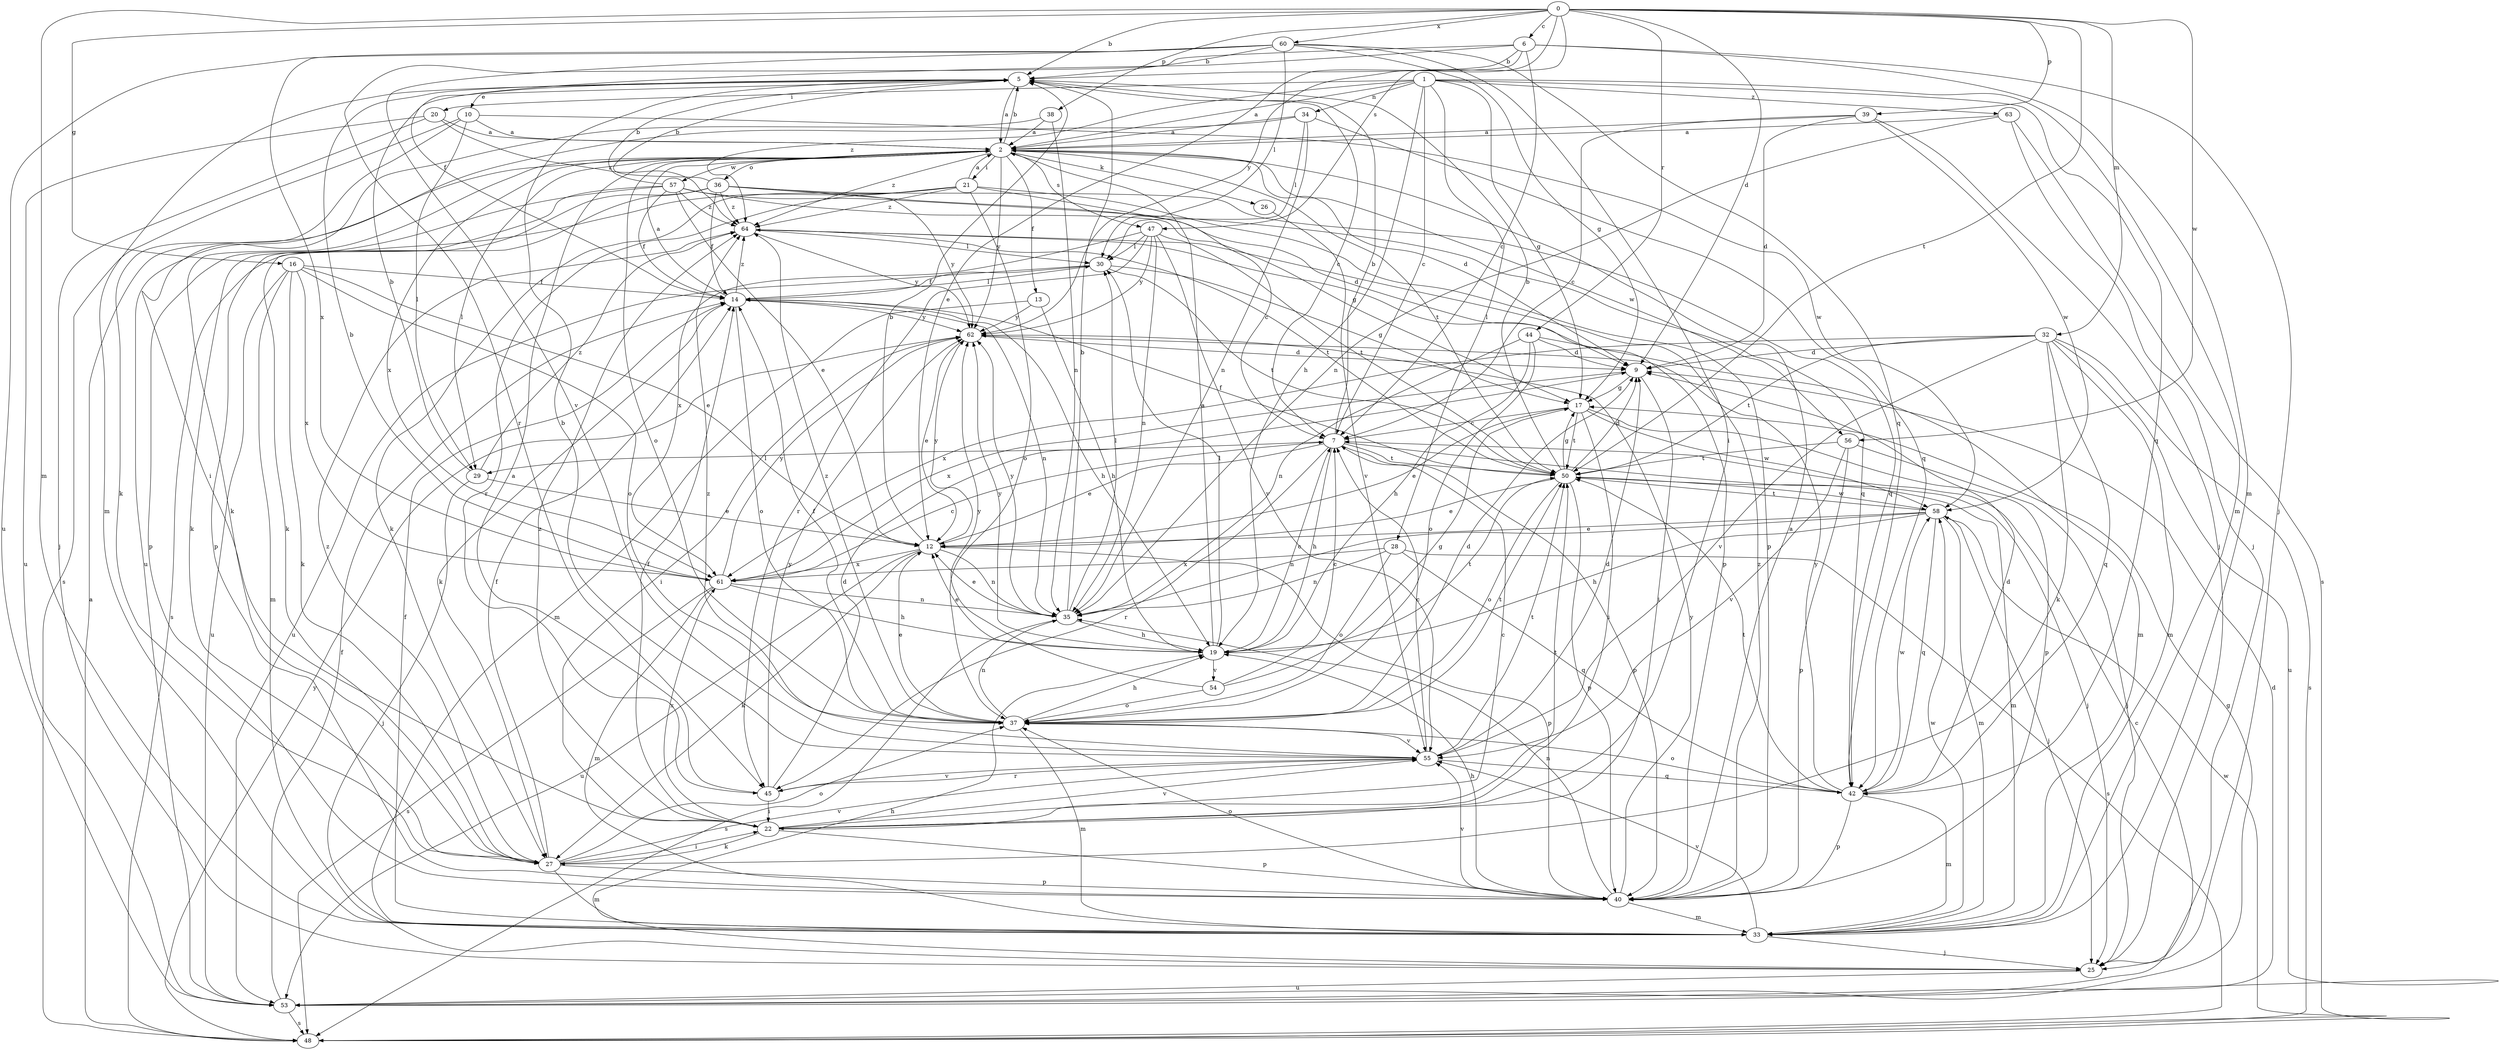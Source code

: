strict digraph  {
0;
1;
2;
5;
6;
7;
9;
10;
12;
13;
14;
16;
17;
19;
20;
21;
22;
25;
26;
27;
28;
29;
30;
32;
33;
34;
35;
36;
37;
38;
39;
40;
42;
44;
45;
47;
48;
50;
53;
54;
55;
56;
57;
58;
60;
61;
62;
63;
64;
0 -> 5  [label=b];
0 -> 6  [label=c];
0 -> 9  [label=d];
0 -> 16  [label=g];
0 -> 32  [label=m];
0 -> 33  [label=m];
0 -> 38  [label=p];
0 -> 39  [label=p];
0 -> 44  [label=r];
0 -> 47  [label=s];
0 -> 50  [label=t];
0 -> 56  [label=w];
0 -> 60  [label=x];
0 -> 62  [label=y];
1 -> 2  [label=a];
1 -> 7  [label=c];
1 -> 17  [label=g];
1 -> 19  [label=h];
1 -> 20  [label=i];
1 -> 28  [label=l];
1 -> 33  [label=m];
1 -> 34  [label=n];
1 -> 42  [label=q];
1 -> 63  [label=z];
1 -> 64  [label=z];
2 -> 5  [label=b];
2 -> 9  [label=d];
2 -> 13  [label=f];
2 -> 21  [label=i];
2 -> 26  [label=k];
2 -> 27  [label=k];
2 -> 29  [label=l];
2 -> 36  [label=o];
2 -> 37  [label=o];
2 -> 47  [label=s];
2 -> 50  [label=t];
2 -> 56  [label=w];
2 -> 57  [label=w];
2 -> 61  [label=x];
2 -> 62  [label=y];
2 -> 64  [label=z];
5 -> 2  [label=a];
5 -> 7  [label=c];
5 -> 10  [label=e];
5 -> 33  [label=m];
6 -> 5  [label=b];
6 -> 7  [label=c];
6 -> 12  [label=e];
6 -> 14  [label=f];
6 -> 25  [label=j];
6 -> 33  [label=m];
6 -> 45  [label=r];
7 -> 5  [label=b];
7 -> 12  [label=e];
7 -> 19  [label=h];
7 -> 25  [label=j];
7 -> 29  [label=l];
7 -> 40  [label=p];
7 -> 45  [label=r];
7 -> 50  [label=t];
9 -> 17  [label=g];
9 -> 22  [label=i];
9 -> 61  [label=x];
10 -> 2  [label=a];
10 -> 27  [label=k];
10 -> 29  [label=l];
10 -> 48  [label=s];
10 -> 58  [label=w];
12 -> 5  [label=b];
12 -> 27  [label=k];
12 -> 35  [label=n];
12 -> 40  [label=p];
12 -> 53  [label=u];
12 -> 61  [label=x];
12 -> 62  [label=y];
13 -> 19  [label=h];
13 -> 33  [label=m];
13 -> 62  [label=y];
14 -> 2  [label=a];
14 -> 19  [label=h];
14 -> 27  [label=k];
14 -> 30  [label=l];
14 -> 35  [label=n];
14 -> 37  [label=o];
14 -> 62  [label=y];
14 -> 64  [label=z];
16 -> 12  [label=e];
16 -> 14  [label=f];
16 -> 27  [label=k];
16 -> 33  [label=m];
16 -> 37  [label=o];
16 -> 53  [label=u];
16 -> 61  [label=x];
17 -> 7  [label=c];
17 -> 12  [label=e];
17 -> 22  [label=i];
17 -> 40  [label=p];
17 -> 50  [label=t];
17 -> 58  [label=w];
19 -> 2  [label=a];
19 -> 7  [label=c];
19 -> 12  [label=e];
19 -> 30  [label=l];
19 -> 50  [label=t];
19 -> 54  [label=v];
19 -> 62  [label=y];
20 -> 2  [label=a];
20 -> 25  [label=j];
20 -> 53  [label=u];
20 -> 64  [label=z];
21 -> 2  [label=a];
21 -> 7  [label=c];
21 -> 27  [label=k];
21 -> 37  [label=o];
21 -> 40  [label=p];
21 -> 45  [label=r];
21 -> 48  [label=s];
21 -> 64  [label=z];
22 -> 7  [label=c];
22 -> 14  [label=f];
22 -> 27  [label=k];
22 -> 40  [label=p];
22 -> 50  [label=t];
22 -> 55  [label=v];
22 -> 61  [label=x];
22 -> 64  [label=z];
25 -> 19  [label=h];
25 -> 53  [label=u];
26 -> 55  [label=v];
27 -> 14  [label=f];
27 -> 22  [label=i];
27 -> 33  [label=m];
27 -> 37  [label=o];
27 -> 40  [label=p];
27 -> 55  [label=v];
27 -> 64  [label=z];
28 -> 35  [label=n];
28 -> 37  [label=o];
28 -> 42  [label=q];
28 -> 48  [label=s];
28 -> 61  [label=x];
29 -> 5  [label=b];
29 -> 12  [label=e];
29 -> 25  [label=j];
29 -> 64  [label=z];
30 -> 14  [label=f];
30 -> 17  [label=g];
30 -> 50  [label=t];
30 -> 53  [label=u];
32 -> 9  [label=d];
32 -> 27  [label=k];
32 -> 33  [label=m];
32 -> 42  [label=q];
32 -> 48  [label=s];
32 -> 50  [label=t];
32 -> 53  [label=u];
32 -> 55  [label=v];
32 -> 61  [label=x];
33 -> 14  [label=f];
33 -> 25  [label=j];
33 -> 55  [label=v];
33 -> 58  [label=w];
34 -> 2  [label=a];
34 -> 30  [label=l];
34 -> 35  [label=n];
34 -> 42  [label=q];
34 -> 53  [label=u];
35 -> 5  [label=b];
35 -> 12  [label=e];
35 -> 19  [label=h];
35 -> 30  [label=l];
35 -> 48  [label=s];
35 -> 62  [label=y];
36 -> 5  [label=b];
36 -> 9  [label=d];
36 -> 14  [label=f];
36 -> 27  [label=k];
36 -> 40  [label=p];
36 -> 42  [label=q];
36 -> 62  [label=y];
36 -> 64  [label=z];
37 -> 9  [label=d];
37 -> 12  [label=e];
37 -> 14  [label=f];
37 -> 19  [label=h];
37 -> 33  [label=m];
37 -> 35  [label=n];
37 -> 50  [label=t];
37 -> 55  [label=v];
37 -> 64  [label=z];
38 -> 2  [label=a];
38 -> 22  [label=i];
38 -> 35  [label=n];
39 -> 2  [label=a];
39 -> 7  [label=c];
39 -> 9  [label=d];
39 -> 25  [label=j];
39 -> 58  [label=w];
40 -> 2  [label=a];
40 -> 19  [label=h];
40 -> 33  [label=m];
40 -> 35  [label=n];
40 -> 37  [label=o];
40 -> 55  [label=v];
40 -> 62  [label=y];
40 -> 64  [label=z];
42 -> 9  [label=d];
42 -> 33  [label=m];
42 -> 37  [label=o];
42 -> 40  [label=p];
42 -> 50  [label=t];
42 -> 58  [label=w];
42 -> 62  [label=y];
44 -> 9  [label=d];
44 -> 19  [label=h];
44 -> 33  [label=m];
44 -> 35  [label=n];
44 -> 37  [label=o];
45 -> 2  [label=a];
45 -> 9  [label=d];
45 -> 22  [label=i];
45 -> 55  [label=v];
45 -> 62  [label=y];
47 -> 30  [label=l];
47 -> 35  [label=n];
47 -> 45  [label=r];
47 -> 50  [label=t];
47 -> 55  [label=v];
47 -> 61  [label=x];
47 -> 62  [label=y];
48 -> 2  [label=a];
48 -> 58  [label=w];
48 -> 62  [label=y];
50 -> 5  [label=b];
50 -> 9  [label=d];
50 -> 12  [label=e];
50 -> 14  [label=f];
50 -> 17  [label=g];
50 -> 33  [label=m];
50 -> 37  [label=o];
50 -> 40  [label=p];
50 -> 58  [label=w];
53 -> 7  [label=c];
53 -> 9  [label=d];
53 -> 14  [label=f];
53 -> 17  [label=g];
53 -> 48  [label=s];
54 -> 7  [label=c];
54 -> 17  [label=g];
54 -> 37  [label=o];
54 -> 62  [label=y];
55 -> 5  [label=b];
55 -> 7  [label=c];
55 -> 9  [label=d];
55 -> 42  [label=q];
55 -> 45  [label=r];
55 -> 50  [label=t];
55 -> 64  [label=z];
56 -> 25  [label=j];
56 -> 40  [label=p];
56 -> 50  [label=t];
56 -> 55  [label=v];
57 -> 5  [label=b];
57 -> 12  [label=e];
57 -> 14  [label=f];
57 -> 17  [label=g];
57 -> 27  [label=k];
57 -> 40  [label=p];
57 -> 42  [label=q];
57 -> 64  [label=z];
58 -> 12  [label=e];
58 -> 19  [label=h];
58 -> 25  [label=j];
58 -> 33  [label=m];
58 -> 35  [label=n];
58 -> 42  [label=q];
58 -> 50  [label=t];
60 -> 5  [label=b];
60 -> 17  [label=g];
60 -> 22  [label=i];
60 -> 30  [label=l];
60 -> 42  [label=q];
60 -> 53  [label=u];
60 -> 55  [label=v];
60 -> 61  [label=x];
61 -> 5  [label=b];
61 -> 7  [label=c];
61 -> 19  [label=h];
61 -> 33  [label=m];
61 -> 35  [label=n];
61 -> 48  [label=s];
61 -> 62  [label=y];
62 -> 9  [label=d];
62 -> 12  [label=e];
62 -> 22  [label=i];
63 -> 2  [label=a];
63 -> 25  [label=j];
63 -> 35  [label=n];
63 -> 48  [label=s];
64 -> 30  [label=l];
64 -> 40  [label=p];
64 -> 50  [label=t];
64 -> 62  [label=y];
}
